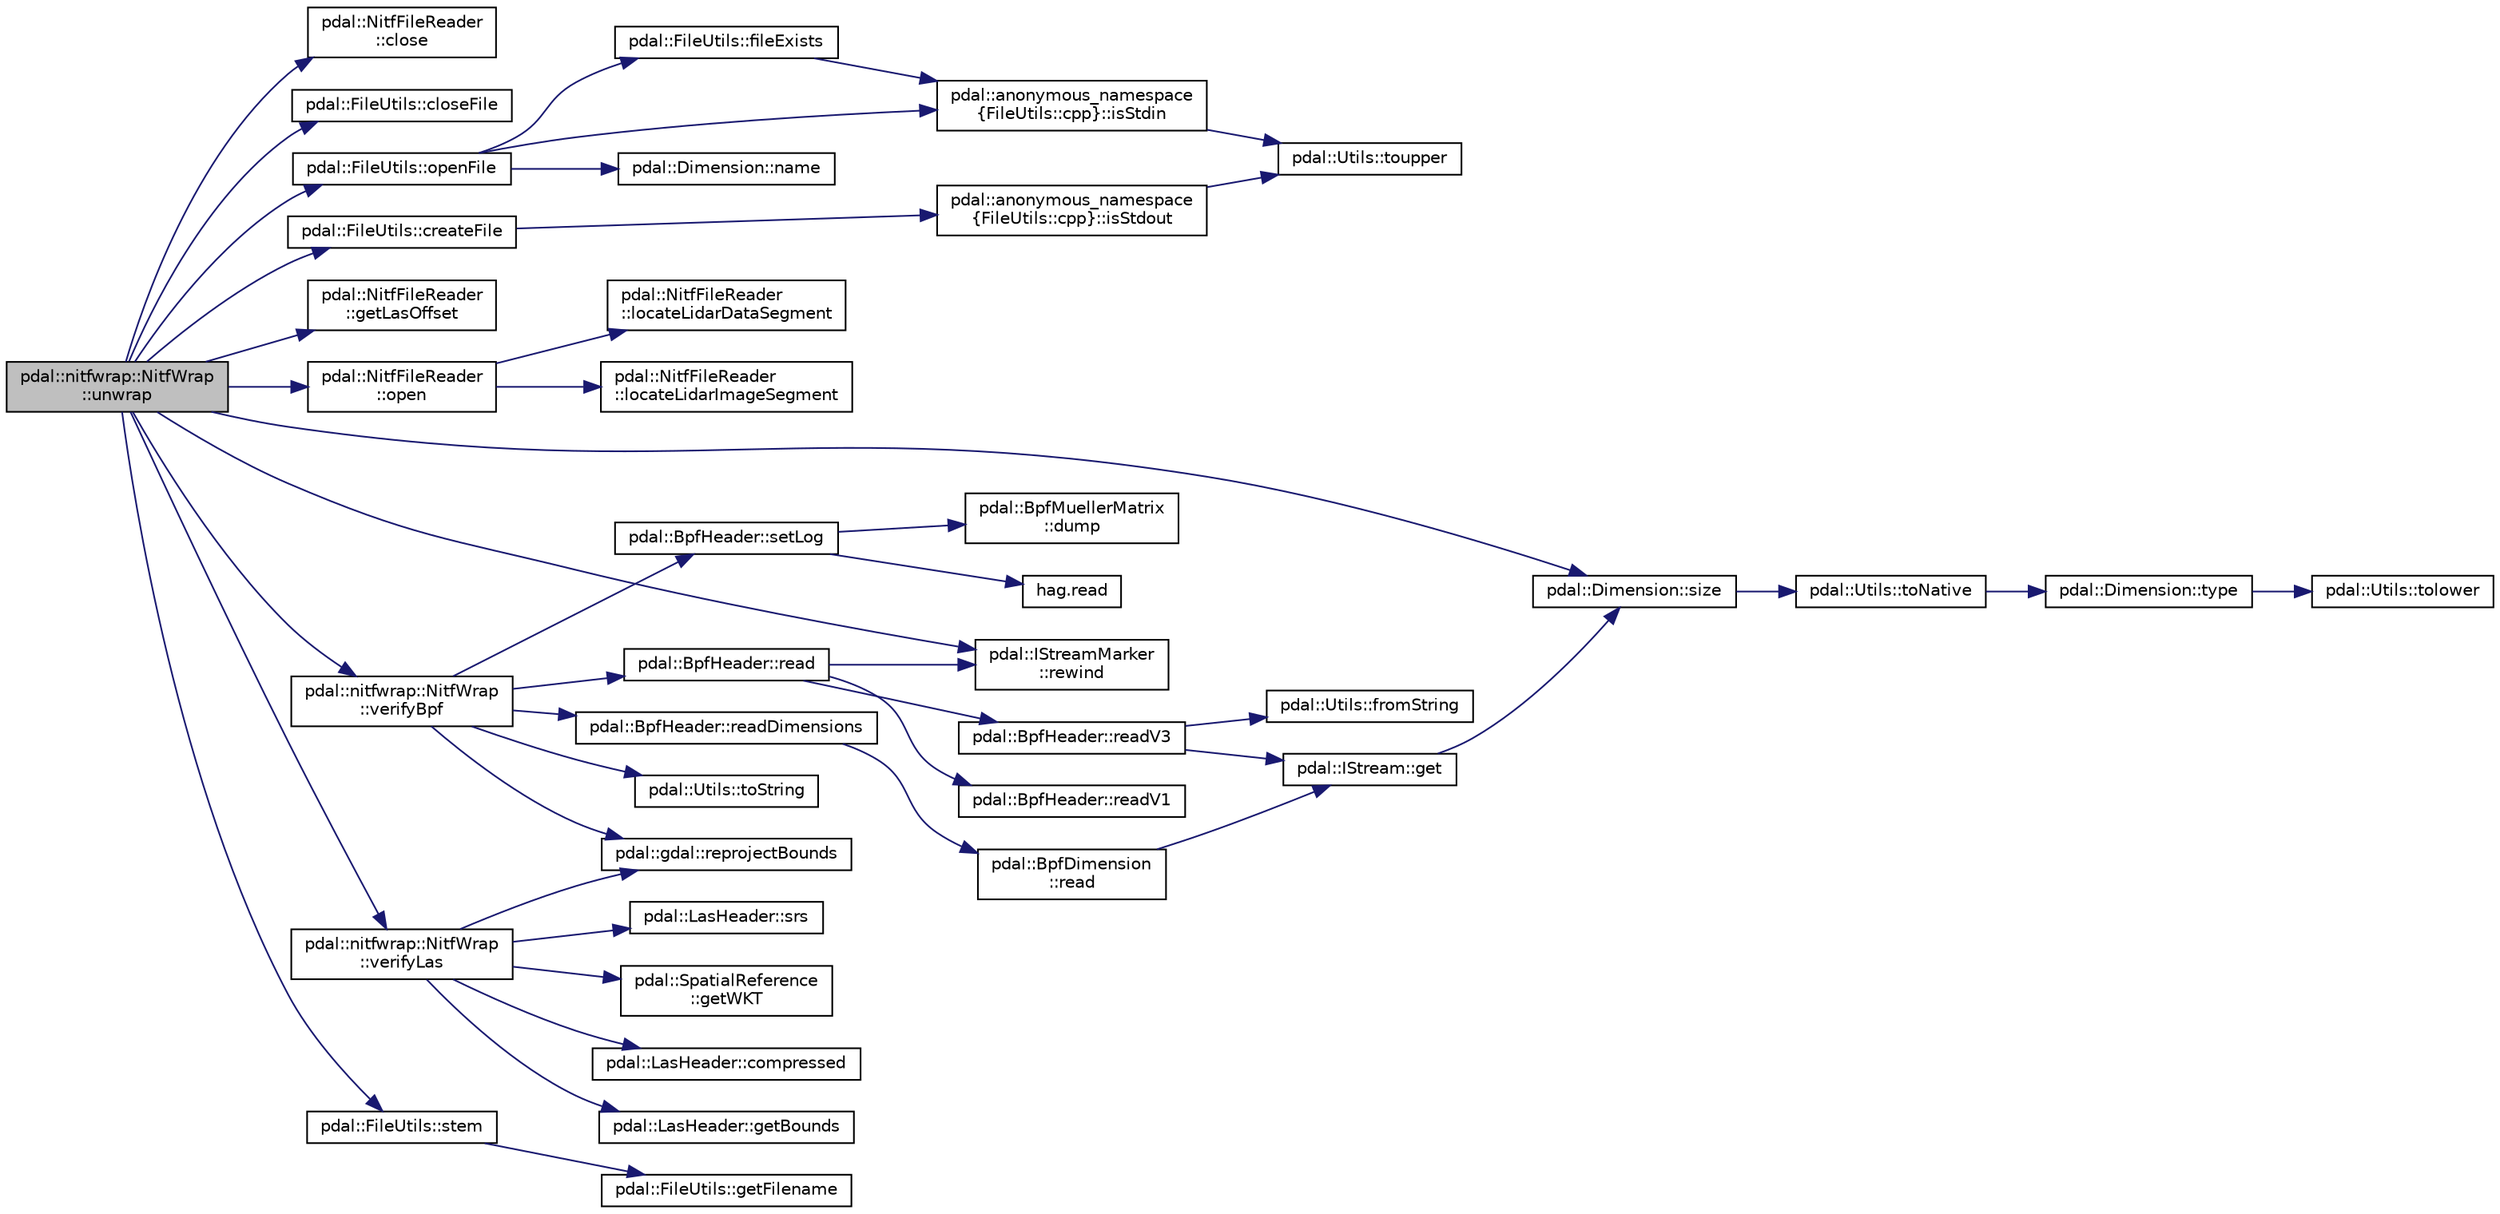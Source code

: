 digraph "pdal::nitfwrap::NitfWrap::unwrap"
{
  edge [fontname="Helvetica",fontsize="10",labelfontname="Helvetica",labelfontsize="10"];
  node [fontname="Helvetica",fontsize="10",shape=record];
  rankdir="LR";
  Node1 [label="pdal::nitfwrap::NitfWrap\l::unwrap",height=0.2,width=0.4,color="black", fillcolor="grey75", style="filled", fontcolor="black"];
  Node1 -> Node2 [color="midnightblue",fontsize="10",style="solid",fontname="Helvetica"];
  Node2 [label="pdal::NitfFileReader\l::close",height=0.2,width=0.4,color="black", fillcolor="white", style="filled",URL="$classpdal_1_1NitfFileReader.html#a33a3aa3f960fe3b19b4c6b5e472f2b00"];
  Node1 -> Node3 [color="midnightblue",fontsize="10",style="solid",fontname="Helvetica"];
  Node3 [label="pdal::FileUtils::closeFile",height=0.2,width=0.4,color="black", fillcolor="white", style="filled",URL="$namespacepdal_1_1FileUtils.html#a04d2d37c72f0f400f5d5b917b2f2ba05"];
  Node1 -> Node4 [color="midnightblue",fontsize="10",style="solid",fontname="Helvetica"];
  Node4 [label="pdal::FileUtils::createFile",height=0.2,width=0.4,color="black", fillcolor="white", style="filled",URL="$namespacepdal_1_1FileUtils.html#a5d7b6d46e6a7e128e47d6afcae341f0e"];
  Node4 -> Node5 [color="midnightblue",fontsize="10",style="solid",fontname="Helvetica"];
  Node5 [label="pdal::anonymous_namespace\l\{FileUtils::cpp\}::isStdout",height=0.2,width=0.4,color="black", fillcolor="white", style="filled",URL="$namespacepdal_1_1anonymous__namespace_02FileUtils_8cpp_03.html#a6a4f8cec1324aa27b45a6e8c1ac44dd6"];
  Node5 -> Node6 [color="midnightblue",fontsize="10",style="solid",fontname="Helvetica"];
  Node6 [label="pdal::Utils::toupper",height=0.2,width=0.4,color="black", fillcolor="white", style="filled",URL="$namespacepdal_1_1Utils.html#a28e3e2faff94b20f9908e77bc54ed983"];
  Node1 -> Node7 [color="midnightblue",fontsize="10",style="solid",fontname="Helvetica"];
  Node7 [label="pdal::NitfFileReader\l::getLasOffset",height=0.2,width=0.4,color="black", fillcolor="white", style="filled",URL="$classpdal_1_1NitfFileReader.html#a02ae066035826d215e97e59e9979ba53"];
  Node1 -> Node8 [color="midnightblue",fontsize="10",style="solid",fontname="Helvetica"];
  Node8 [label="pdal::NitfFileReader\l::open",height=0.2,width=0.4,color="black", fillcolor="white", style="filled",URL="$classpdal_1_1NitfFileReader.html#a2ac3911bf92cf8ac2a4c2c8046adf050"];
  Node8 -> Node9 [color="midnightblue",fontsize="10",style="solid",fontname="Helvetica"];
  Node9 [label="pdal::NitfFileReader\l::locateLidarDataSegment",height=0.2,width=0.4,color="black", fillcolor="white", style="filled",URL="$classpdal_1_1NitfFileReader.html#a9bd57f53e5edecda6f888f8a5f81ce44"];
  Node8 -> Node10 [color="midnightblue",fontsize="10",style="solid",fontname="Helvetica"];
  Node10 [label="pdal::NitfFileReader\l::locateLidarImageSegment",height=0.2,width=0.4,color="black", fillcolor="white", style="filled",URL="$classpdal_1_1NitfFileReader.html#ac6937cc0859db608975d8605f5d4b912"];
  Node1 -> Node11 [color="midnightblue",fontsize="10",style="solid",fontname="Helvetica"];
  Node11 [label="pdal::FileUtils::openFile",height=0.2,width=0.4,color="black", fillcolor="white", style="filled",URL="$namespacepdal_1_1FileUtils.html#aeeda62ff11a1e6bcc9175f51f7efe522"];
  Node11 -> Node12 [color="midnightblue",fontsize="10",style="solid",fontname="Helvetica"];
  Node12 [label="pdal::FileUtils::fileExists",height=0.2,width=0.4,color="black", fillcolor="white", style="filled",URL="$namespacepdal_1_1FileUtils.html#ae2b8f1ddc38b0033b685a0bde6106ba1"];
  Node12 -> Node13 [color="midnightblue",fontsize="10",style="solid",fontname="Helvetica"];
  Node13 [label="pdal::anonymous_namespace\l\{FileUtils::cpp\}::isStdin",height=0.2,width=0.4,color="black", fillcolor="white", style="filled",URL="$namespacepdal_1_1anonymous__namespace_02FileUtils_8cpp_03.html#a813a530ad72d50f747643f1bb996cacf"];
  Node13 -> Node6 [color="midnightblue",fontsize="10",style="solid",fontname="Helvetica"];
  Node11 -> Node13 [color="midnightblue",fontsize="10",style="solid",fontname="Helvetica"];
  Node11 -> Node14 [color="midnightblue",fontsize="10",style="solid",fontname="Helvetica"];
  Node14 [label="pdal::Dimension::name",height=0.2,width=0.4,color="black", fillcolor="white", style="filled",URL="$namespacepdal_1_1Dimension.html#af3176b0b7e6b4be000317846cf7c2718"];
  Node1 -> Node15 [color="midnightblue",fontsize="10",style="solid",fontname="Helvetica"];
  Node15 [label="pdal::IStreamMarker\l::rewind",height=0.2,width=0.4,color="black", fillcolor="white", style="filled",URL="$classpdal_1_1IStreamMarker.html#a7c9b2f97052085aa9435357789ee25ca"];
  Node1 -> Node16 [color="midnightblue",fontsize="10",style="solid",fontname="Helvetica"];
  Node16 [label="pdal::Dimension::size",height=0.2,width=0.4,color="black", fillcolor="white", style="filled",URL="$namespacepdal_1_1Dimension.html#acf81dae9d5946f3a941f9df154b2329b"];
  Node16 -> Node17 [color="midnightblue",fontsize="10",style="solid",fontname="Helvetica"];
  Node17 [label="pdal::Utils::toNative",height=0.2,width=0.4,color="black", fillcolor="white", style="filled",URL="$namespacepdal_1_1Utils.html#a59253304d0f929e3a3ea00f09636002f"];
  Node17 -> Node18 [color="midnightblue",fontsize="10",style="solid",fontname="Helvetica"];
  Node18 [label="pdal::Dimension::type",height=0.2,width=0.4,color="black", fillcolor="white", style="filled",URL="$namespacepdal_1_1Dimension.html#a880d689fed54aa3ded6f88c9e058c5d2"];
  Node18 -> Node19 [color="midnightblue",fontsize="10",style="solid",fontname="Helvetica"];
  Node19 [label="pdal::Utils::tolower",height=0.2,width=0.4,color="black", fillcolor="white", style="filled",URL="$namespacepdal_1_1Utils.html#a5268937cf695835e55392f752dc02cb2"];
  Node1 -> Node20 [color="midnightblue",fontsize="10",style="solid",fontname="Helvetica"];
  Node20 [label="pdal::FileUtils::stem",height=0.2,width=0.4,color="black", fillcolor="white", style="filled",URL="$namespacepdal_1_1FileUtils.html#a3bdadae2f0ef6896942c02e9a9c81e00"];
  Node20 -> Node21 [color="midnightblue",fontsize="10",style="solid",fontname="Helvetica"];
  Node21 [label="pdal::FileUtils::getFilename",height=0.2,width=0.4,color="black", fillcolor="white", style="filled",URL="$namespacepdal_1_1FileUtils.html#a0d150fac3c099a0646763f1b862cac73"];
  Node1 -> Node22 [color="midnightblue",fontsize="10",style="solid",fontname="Helvetica"];
  Node22 [label="pdal::nitfwrap::NitfWrap\l::verifyBpf",height=0.2,width=0.4,color="black", fillcolor="white", style="filled",URL="$classpdal_1_1nitfwrap_1_1NitfWrap.html#aafa26f494da377aa5704bf10cc9e3d03"];
  Node22 -> Node23 [color="midnightblue",fontsize="10",style="solid",fontname="Helvetica"];
  Node23 [label="pdal::BpfHeader::setLog",height=0.2,width=0.4,color="black", fillcolor="white", style="filled",URL="$structpdal_1_1BpfHeader.html#a4773981ebff84959f7f8d0bdfc599e4a"];
  Node23 -> Node24 [color="midnightblue",fontsize="10",style="solid",fontname="Helvetica"];
  Node24 [label="pdal::BpfMuellerMatrix\l::dump",height=0.2,width=0.4,color="black", fillcolor="white", style="filled",URL="$structpdal_1_1BpfMuellerMatrix.html#ab9aa8cc9bfc3a3241c5969c331d158b6"];
  Node23 -> Node25 [color="midnightblue",fontsize="10",style="solid",fontname="Helvetica"];
  Node25 [label="hag.read",height=0.2,width=0.4,color="black", fillcolor="white", style="filled",URL="$namespacehag.html#acad63bbd5fdda01bf56ff6aae70a0192"];
  Node22 -> Node26 [color="midnightblue",fontsize="10",style="solid",fontname="Helvetica"];
  Node26 [label="pdal::BpfHeader::read",height=0.2,width=0.4,color="black", fillcolor="white", style="filled",URL="$structpdal_1_1BpfHeader.html#afd1f26508245fee01ba8e8332b69d6d9"];
  Node26 -> Node27 [color="midnightblue",fontsize="10",style="solid",fontname="Helvetica"];
  Node27 [label="pdal::BpfHeader::readV1",height=0.2,width=0.4,color="black", fillcolor="white", style="filled",URL="$structpdal_1_1BpfHeader.html#a86d5dbd82af5a21d15452d0554f25147"];
  Node26 -> Node28 [color="midnightblue",fontsize="10",style="solid",fontname="Helvetica"];
  Node28 [label="pdal::BpfHeader::readV3",height=0.2,width=0.4,color="black", fillcolor="white", style="filled",URL="$structpdal_1_1BpfHeader.html#aeaa42c073c9f7b53029d78ad96e3bb88"];
  Node28 -> Node29 [color="midnightblue",fontsize="10",style="solid",fontname="Helvetica"];
  Node29 [label="pdal::Utils::fromString",height=0.2,width=0.4,color="black", fillcolor="white", style="filled",URL="$namespacepdal_1_1Utils.html#ab93520363c4224f135097c2829b4420c"];
  Node28 -> Node30 [color="midnightblue",fontsize="10",style="solid",fontname="Helvetica"];
  Node30 [label="pdal::IStream::get",height=0.2,width=0.4,color="black", fillcolor="white", style="filled",URL="$classpdal_1_1IStream.html#a1868ec9fd091d4af1281c2181315521a"];
  Node30 -> Node16 [color="midnightblue",fontsize="10",style="solid",fontname="Helvetica"];
  Node26 -> Node15 [color="midnightblue",fontsize="10",style="solid",fontname="Helvetica"];
  Node22 -> Node31 [color="midnightblue",fontsize="10",style="solid",fontname="Helvetica"];
  Node31 [label="pdal::BpfHeader::readDimensions",height=0.2,width=0.4,color="black", fillcolor="white", style="filled",URL="$structpdal_1_1BpfHeader.html#a65c7c8d49114e2020df4fa18132ad8a9"];
  Node31 -> Node32 [color="midnightblue",fontsize="10",style="solid",fontname="Helvetica"];
  Node32 [label="pdal::BpfDimension\l::read",height=0.2,width=0.4,color="black", fillcolor="white", style="filled",URL="$structpdal_1_1BpfDimension.html#a11ef635dbc30454fa7b5d94fdb9169bf"];
  Node32 -> Node30 [color="midnightblue",fontsize="10",style="solid",fontname="Helvetica"];
  Node22 -> Node33 [color="midnightblue",fontsize="10",style="solid",fontname="Helvetica"];
  Node33 [label="pdal::Utils::toString",height=0.2,width=0.4,color="black", fillcolor="white", style="filled",URL="$namespacepdal_1_1Utils.html#a19dbb0a5ce84b6f60fea55cd54e674cf"];
  Node22 -> Node34 [color="midnightblue",fontsize="10",style="solid",fontname="Helvetica"];
  Node34 [label="pdal::gdal::reprojectBounds",height=0.2,width=0.4,color="black", fillcolor="white", style="filled",URL="$namespacepdal_1_1gdal.html#a94727cba0dfb75a0d89f7113a15f521d"];
  Node1 -> Node35 [color="midnightblue",fontsize="10",style="solid",fontname="Helvetica"];
  Node35 [label="pdal::nitfwrap::NitfWrap\l::verifyLas",height=0.2,width=0.4,color="black", fillcolor="white", style="filled",URL="$classpdal_1_1nitfwrap_1_1NitfWrap.html#ac2b599d635483308c618daef6655d1af"];
  Node35 -> Node36 [color="midnightblue",fontsize="10",style="solid",fontname="Helvetica"];
  Node36 [label="pdal::LasHeader::compressed",height=0.2,width=0.4,color="black", fillcolor="white", style="filled",URL="$classpdal_1_1LasHeader.html#ab7acd7fe80ae579791be4e5aab896c46"];
  Node35 -> Node37 [color="midnightblue",fontsize="10",style="solid",fontname="Helvetica"];
  Node37 [label="pdal::LasHeader::getBounds",height=0.2,width=0.4,color="black", fillcolor="white", style="filled",URL="$classpdal_1_1LasHeader.html#ab3d86f9d74cb894e5e8b3feffdd80deb"];
  Node35 -> Node34 [color="midnightblue",fontsize="10",style="solid",fontname="Helvetica"];
  Node35 -> Node38 [color="midnightblue",fontsize="10",style="solid",fontname="Helvetica"];
  Node38 [label="pdal::LasHeader::srs",height=0.2,width=0.4,color="black", fillcolor="white", style="filled",URL="$classpdal_1_1LasHeader.html#a2c6c7996916eca495a5efa802c101d89"];
  Node35 -> Node39 [color="midnightblue",fontsize="10",style="solid",fontname="Helvetica"];
  Node39 [label="pdal::SpatialReference\l::getWKT",height=0.2,width=0.4,color="black", fillcolor="white", style="filled",URL="$classpdal_1_1SpatialReference.html#ad6242348b0fecc9662bec718d056ef39"];
}
